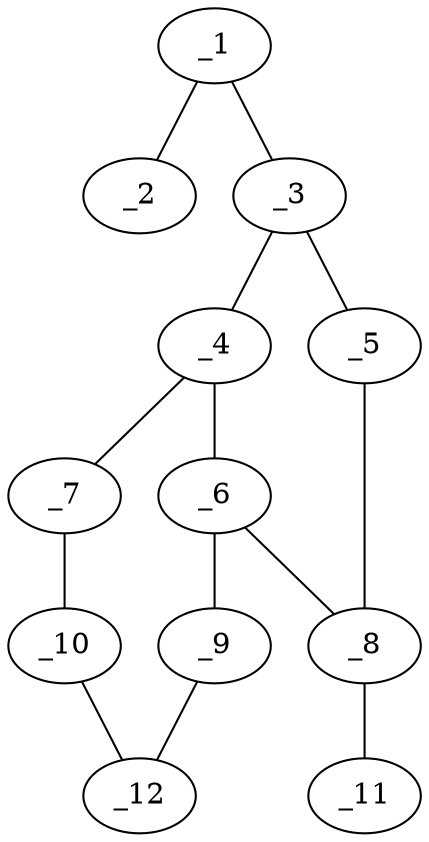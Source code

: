 graph molid408564 {
	_1	 [charge=0,
		chem=2,
		symbol="O  ",
		x="4.9921",
		y="1.6561"];
	_2	 [charge=0,
		chem=1,
		symbol="C  ",
		x="5.9703",
		y="1.864"];
	_1 -- _2	 [valence=1];
	_3	 [charge=0,
		chem=1,
		symbol="C  ",
		x="4.6831",
		y="0.7051"];
	_1 -- _3	 [valence=1];
	_4	 [charge=0,
		chem=1,
		symbol="C  ",
		x="3.7321",
		y="0.396"];
	_3 -- _4	 [valence=1];
	_5	 [charge=0,
		chem=2,
		symbol="O  ",
		x="5.2709",
		y="-0.104"];
	_3 -- _5	 [valence=1];
	_6	 [charge=0,
		chem=1,
		symbol="C  ",
		x="3.7321",
		y="-0.604"];
	_4 -- _6	 [valence=2];
	_7	 [charge=0,
		chem=1,
		symbol="C  ",
		x="2.866",
		y="0.896"];
	_4 -- _7	 [valence=1];
	_8	 [charge=0,
		chem=1,
		symbol="C  ",
		x="4.6831",
		y="-0.913"];
	_5 -- _8	 [valence=1];
	_6 -- _8	 [valence=1];
	_9	 [charge=0,
		chem=1,
		symbol="C  ",
		x="2.866",
		y="-1.104"];
	_6 -- _9	 [valence=1];
	_10	 [charge=0,
		chem=1,
		symbol="C  ",
		x=2,
		y="0.396"];
	_7 -- _10	 [valence=2];
	_11	 [charge=0,
		chem=2,
		symbol="O  ",
		x="4.9921",
		y="-1.864"];
	_8 -- _11	 [valence=2];
	_12	 [charge=0,
		chem=1,
		symbol="C  ",
		x=2,
		y="-0.604"];
	_9 -- _12	 [valence=2];
	_10 -- _12	 [valence=1];
}

